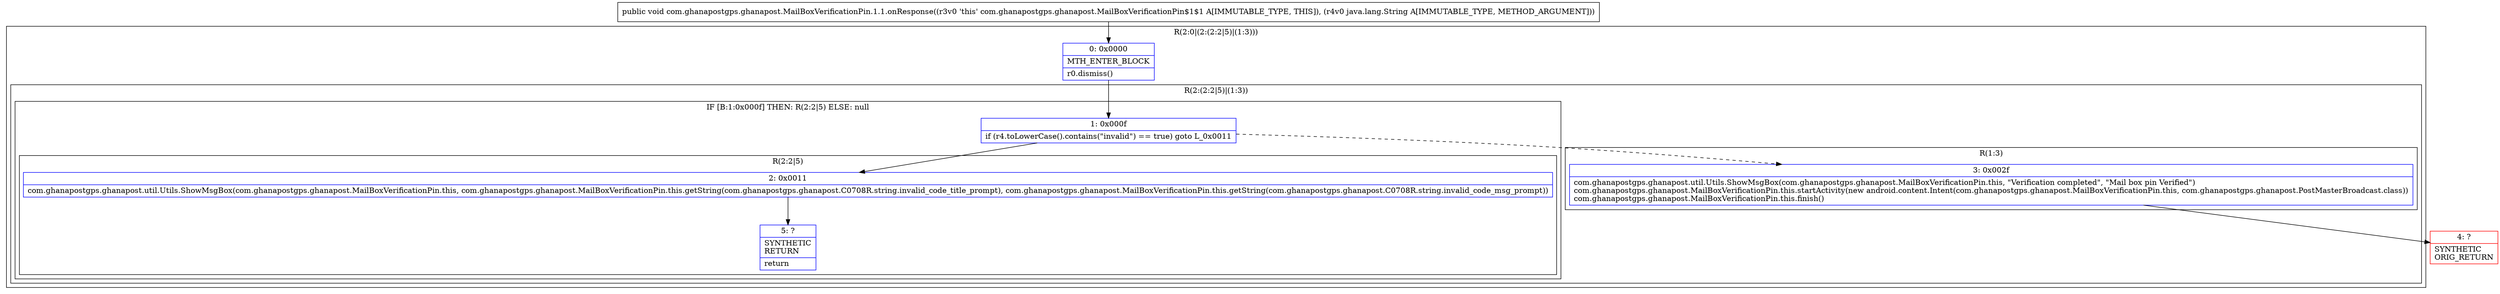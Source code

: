 digraph "CFG forcom.ghanapostgps.ghanapost.MailBoxVerificationPin.1.1.onResponse(Ljava\/lang\/String;)V" {
subgraph cluster_Region_410819362 {
label = "R(2:0|(2:(2:2|5)|(1:3)))";
node [shape=record,color=blue];
Node_0 [shape=record,label="{0\:\ 0x0000|MTH_ENTER_BLOCK\l|r0.dismiss()\l}"];
subgraph cluster_Region_419081225 {
label = "R(2:(2:2|5)|(1:3))";
node [shape=record,color=blue];
subgraph cluster_IfRegion_1880062974 {
label = "IF [B:1:0x000f] THEN: R(2:2|5) ELSE: null";
node [shape=record,color=blue];
Node_1 [shape=record,label="{1\:\ 0x000f|if (r4.toLowerCase().contains(\"invalid\") == true) goto L_0x0011\l}"];
subgraph cluster_Region_645388810 {
label = "R(2:2|5)";
node [shape=record,color=blue];
Node_2 [shape=record,label="{2\:\ 0x0011|com.ghanapostgps.ghanapost.util.Utils.ShowMsgBox(com.ghanapostgps.ghanapost.MailBoxVerificationPin.this, com.ghanapostgps.ghanapost.MailBoxVerificationPin.this.getString(com.ghanapostgps.ghanapost.C0708R.string.invalid_code_title_prompt), com.ghanapostgps.ghanapost.MailBoxVerificationPin.this.getString(com.ghanapostgps.ghanapost.C0708R.string.invalid_code_msg_prompt))\l}"];
Node_5 [shape=record,label="{5\:\ ?|SYNTHETIC\lRETURN\l|return\l}"];
}
}
subgraph cluster_Region_1521414253 {
label = "R(1:3)";
node [shape=record,color=blue];
Node_3 [shape=record,label="{3\:\ 0x002f|com.ghanapostgps.ghanapost.util.Utils.ShowMsgBox(com.ghanapostgps.ghanapost.MailBoxVerificationPin.this, \"Verification completed\", \"Mail box pin Verified\")\lcom.ghanapostgps.ghanapost.MailBoxVerificationPin.this.startActivity(new android.content.Intent(com.ghanapostgps.ghanapost.MailBoxVerificationPin.this, com.ghanapostgps.ghanapost.PostMasterBroadcast.class))\lcom.ghanapostgps.ghanapost.MailBoxVerificationPin.this.finish()\l}"];
}
}
}
Node_4 [shape=record,color=red,label="{4\:\ ?|SYNTHETIC\lORIG_RETURN\l}"];
MethodNode[shape=record,label="{public void com.ghanapostgps.ghanapost.MailBoxVerificationPin.1.1.onResponse((r3v0 'this' com.ghanapostgps.ghanapost.MailBoxVerificationPin$1$1 A[IMMUTABLE_TYPE, THIS]), (r4v0 java.lang.String A[IMMUTABLE_TYPE, METHOD_ARGUMENT])) }"];
MethodNode -> Node_0;
Node_0 -> Node_1;
Node_1 -> Node_2;
Node_1 -> Node_3[style=dashed];
Node_2 -> Node_5;
Node_3 -> Node_4;
}


